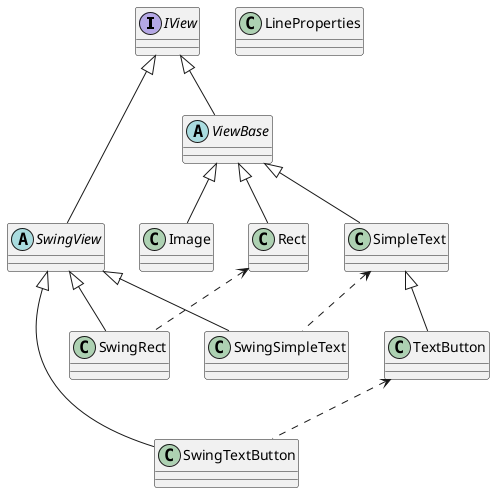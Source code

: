 @startuml

interface IView
    abstract ViewBase
        class Rect
        class SimpleText
            class TextButton
        class Image
    abstract SwingView
        class SwingRect
        class SwingSimpleText
        class SwingTextButton

class LineProperties

IView <|-- ViewBase
ViewBase <|-- Rect
ViewBase <|-- SimpleText
ViewBase <|-- Image

SimpleText <|-- TextButton

IView <|-- SwingView
SwingView <|-- SwingRect
SwingView <|-- SwingSimpleText
SwingView <|-- SwingTextButton

Rect <.. SwingRect
SimpleText <.. SwingSimpleText
TextButton <.. SwingTextButton

@enduml